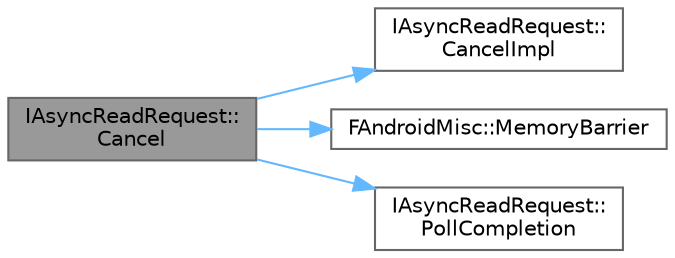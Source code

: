 digraph "IAsyncReadRequest::Cancel"
{
 // INTERACTIVE_SVG=YES
 // LATEX_PDF_SIZE
  bgcolor="transparent";
  edge [fontname=Helvetica,fontsize=10,labelfontname=Helvetica,labelfontsize=10];
  node [fontname=Helvetica,fontsize=10,shape=box,height=0.2,width=0.4];
  rankdir="LR";
  Node1 [id="Node000001",label="IAsyncReadRequest::\lCancel",height=0.2,width=0.4,color="gray40", fillcolor="grey60", style="filled", fontcolor="black",tooltip="Cancel the request."];
  Node1 -> Node2 [id="edge1_Node000001_Node000002",color="steelblue1",style="solid",tooltip=" "];
  Node2 [id="Node000002",label="IAsyncReadRequest::\lCancelImpl",height=0.2,width=0.4,color="grey40", fillcolor="white", style="filled",URL="$db/d75/classIAsyncReadRequest.html#ab31420cf912d8ff73253c0d3bd7f0175",tooltip="Cancel the request."];
  Node1 -> Node3 [id="edge2_Node000001_Node000003",color="steelblue1",style="solid",tooltip=" "];
  Node3 [id="Node000003",label="FAndroidMisc::MemoryBarrier",height=0.2,width=0.4,color="grey40", fillcolor="white", style="filled",URL="$db/d8b/structFAndroidMisc.html#a047b0e2fcad1de31f3f8d408b507084c",tooltip=" "];
  Node1 -> Node4 [id="edge3_Node000001_Node000004",color="steelblue1",style="solid",tooltip=" "];
  Node4 [id="Node000004",label="IAsyncReadRequest::\lPollCompletion",height=0.2,width=0.4,color="grey40", fillcolor="white", style="filled",URL="$db/d75/classIAsyncReadRequest.html#a7b1358bd8ef62b9baed6987044216363",tooltip="Nonblocking poll of the state of completion."];
}
